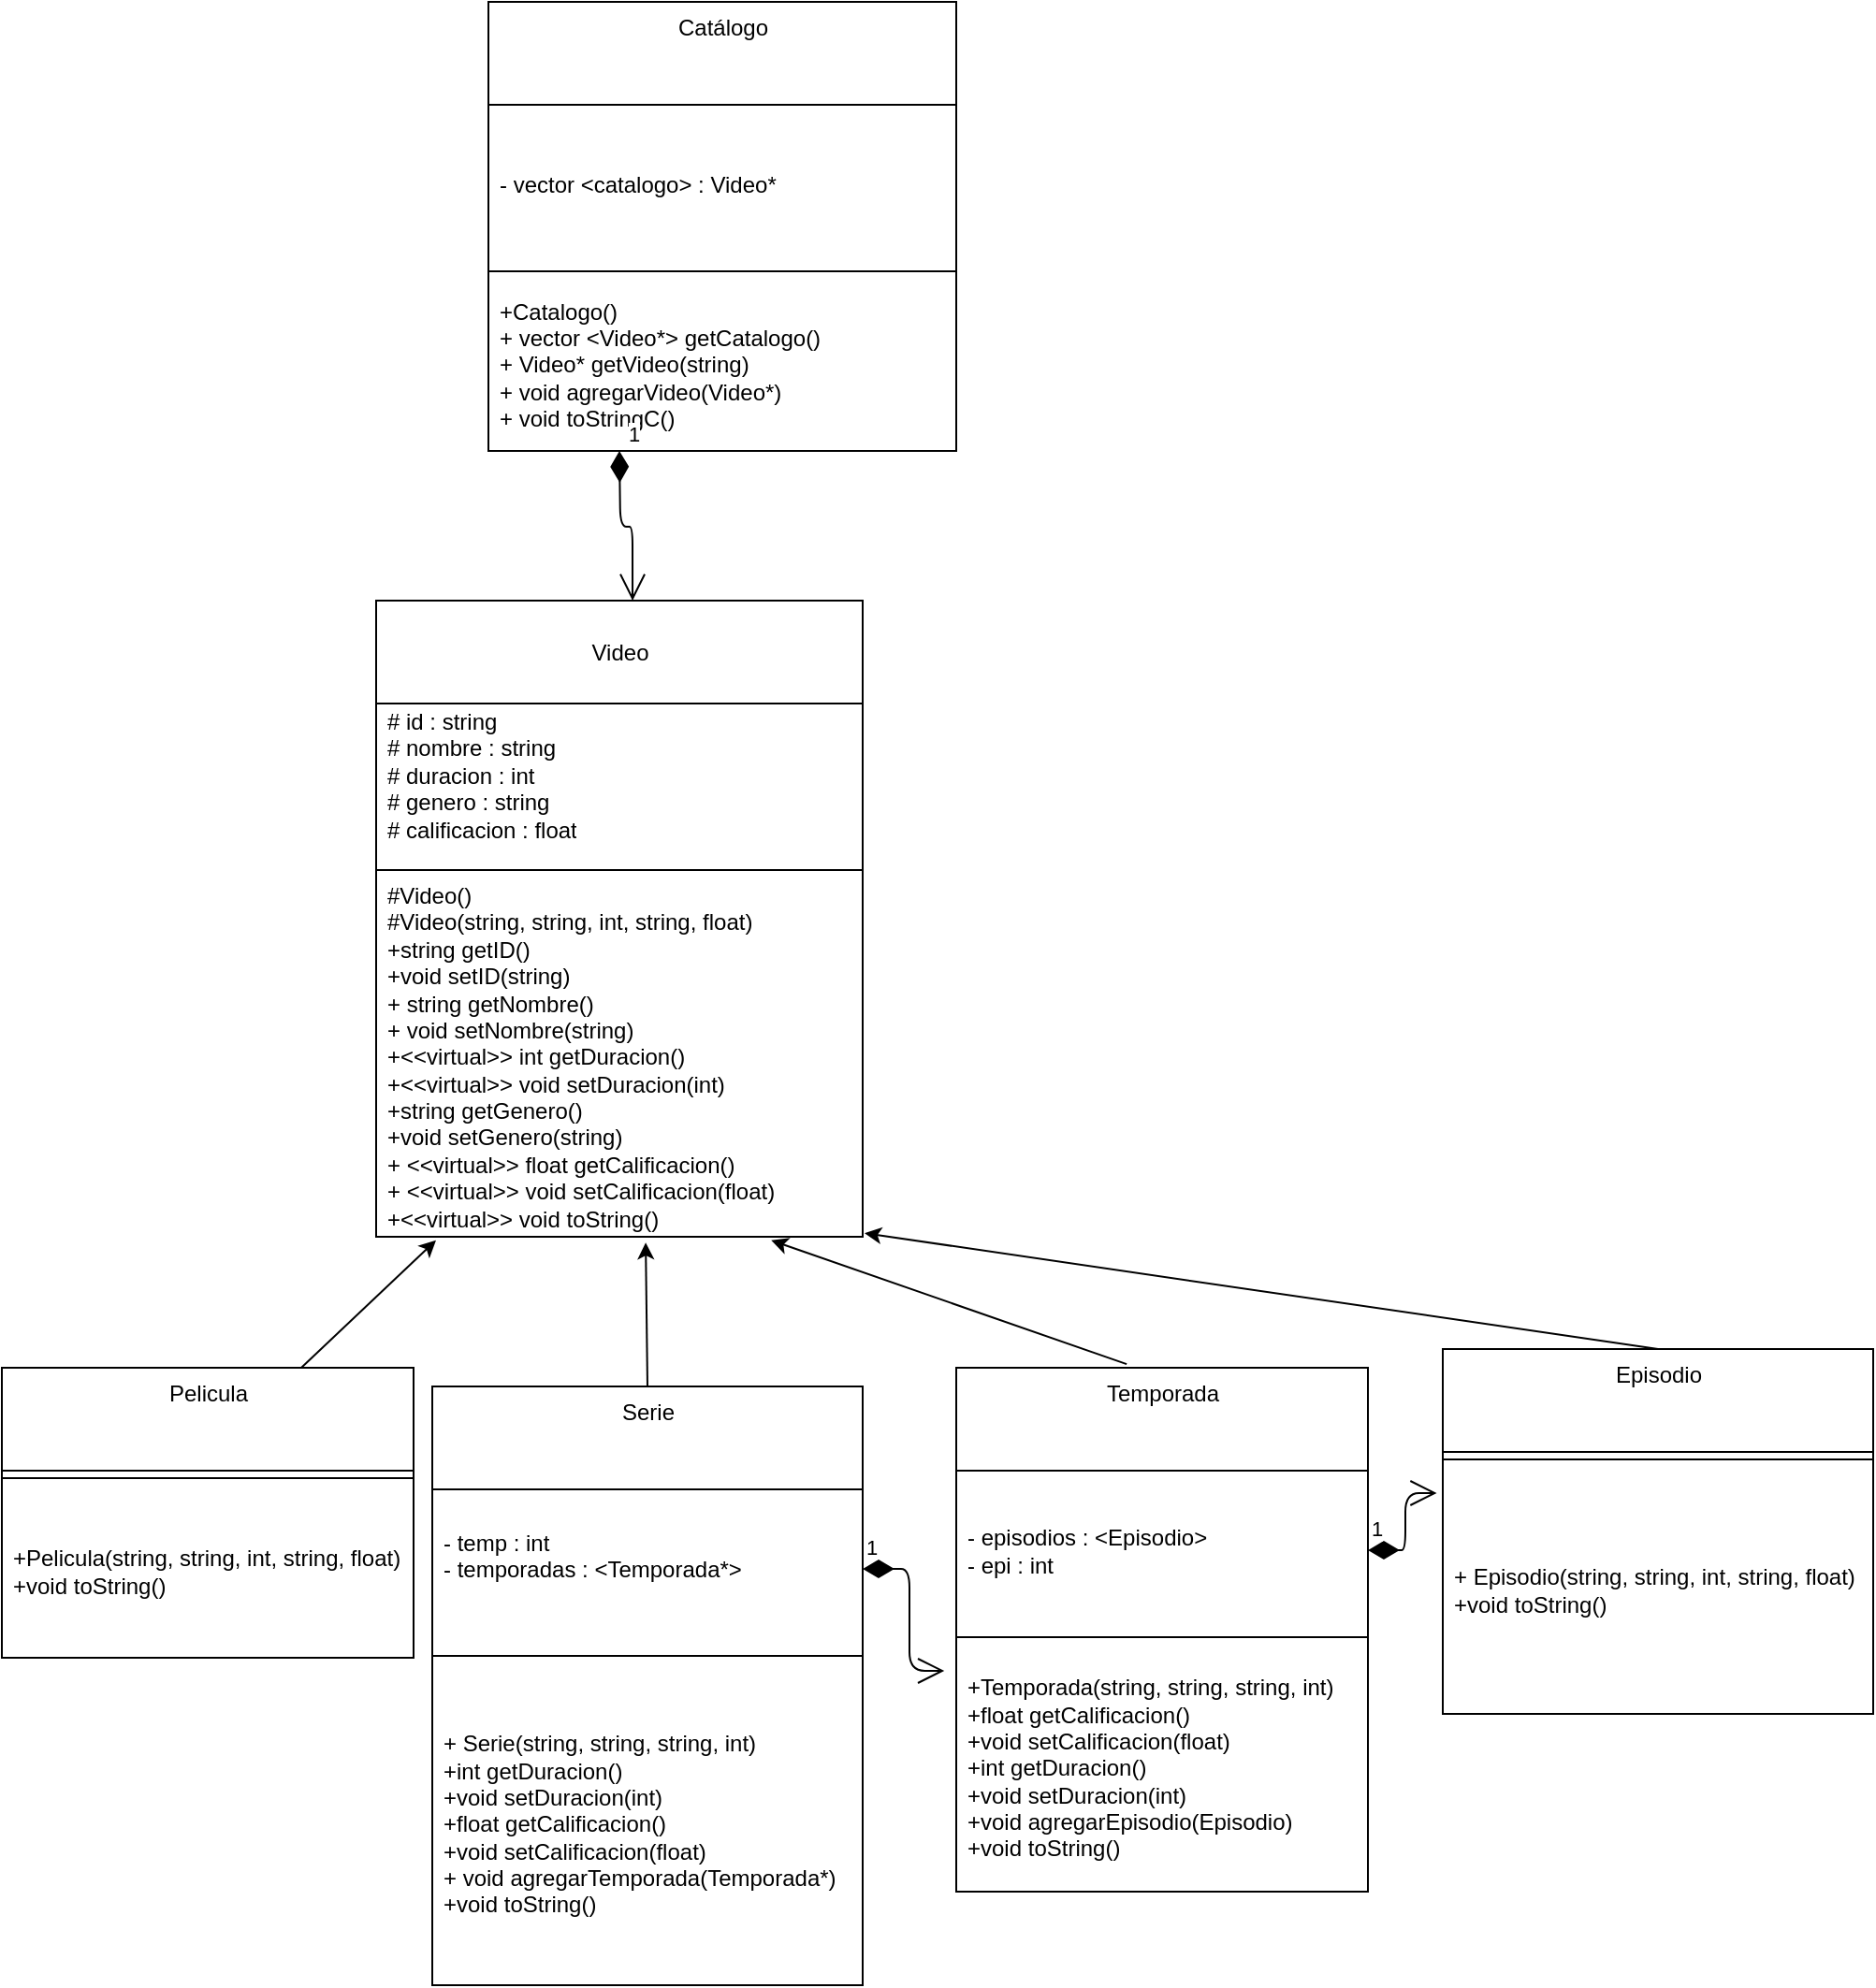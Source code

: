 <mxfile>
    <diagram id="-sedFjgzQwYQpW2mozQo" name="Página-1">
        <mxGraphModel dx="858" dy="1566" grid="1" gridSize="10" guides="1" tooltips="1" connect="1" arrows="1" fold="1" page="1" pageScale="1" pageWidth="827" pageHeight="1169" math="0" shadow="0">
            <root>
                <mxCell id="0"/>
                <mxCell id="1" parent="0"/>
                <mxCell id="10" value="&lt;br&gt;Video" style="swimlane;fontStyle=0;align=center;verticalAlign=top;childLayout=stackLayout;horizontal=1;startSize=55;horizontalStack=0;resizeParent=1;resizeParentMax=0;resizeLast=0;collapsible=0;marginBottom=0;html=1;" parent="1" vertex="1">
                    <mxGeometry x="220" y="-70" width="260" height="340" as="geometry"/>
                </mxCell>
                <mxCell id="12" value="&lt;span style=&quot;&quot;&gt;# id : string&lt;/span&gt;&lt;br style=&quot;&quot;&gt;&lt;span style=&quot;&quot;&gt;# nombre : string&lt;/span&gt;&lt;br style=&quot;&quot;&gt;&lt;span style=&quot;&quot;&gt;# duracion : int&lt;/span&gt;&lt;br style=&quot;&quot;&gt;&lt;span style=&quot;&quot;&gt;# genero : string&lt;br&gt;# calificacion : float&lt;br&gt;&lt;br&gt;&lt;/span&gt;" style="text;html=1;strokeColor=none;fillColor=none;align=left;verticalAlign=middle;spacingLeft=4;spacingRight=4;overflow=hidden;rotatable=0;points=[[0,0.5],[1,0.5]];portConstraint=eastwest;" parent="10" vertex="1">
                    <mxGeometry y="55" width="260" height="85" as="geometry"/>
                </mxCell>
                <mxCell id="15" value="" style="line;strokeWidth=1;fillColor=none;align=left;verticalAlign=middle;spacingTop=-1;spacingLeft=3;spacingRight=3;rotatable=0;labelPosition=right;points=[];portConstraint=eastwest;" parent="10" vertex="1">
                    <mxGeometry y="140" width="260" height="8" as="geometry"/>
                </mxCell>
                <mxCell id="17" value="#Video()&lt;br&gt;#Video(string, string, int, string, float)&lt;br&gt;+string getID()&lt;br&gt;+void setID(string)&lt;br&gt;+ string getNombre()&lt;br&gt;+ void setNombre(string)&lt;br&gt;+&amp;lt;&amp;lt;virtual&amp;gt;&amp;gt; int getDuracion()&lt;br&gt;+&amp;lt;&amp;lt;virtual&amp;gt;&amp;gt; void setDuracion(int)&lt;br&gt;+string getGenero()&lt;br&gt;+void setGenero(string)&lt;br&gt;+ &amp;lt;&amp;lt;virtual&amp;gt;&amp;gt; float getCalificacion()&lt;br&gt;+ &amp;lt;&amp;lt;virtual&amp;gt;&amp;gt; void setCalificacion(float)&lt;br&gt;+&amp;lt;&amp;lt;virtual&amp;gt;&amp;gt; void toString()" style="text;html=1;strokeColor=none;fillColor=none;align=left;verticalAlign=middle;spacingLeft=4;spacingRight=4;overflow=hidden;rotatable=0;points=[[0,0.5],[1,0.5]];portConstraint=eastwest;" parent="10" vertex="1">
                    <mxGeometry y="148" width="260" height="192" as="geometry"/>
                </mxCell>
                <mxCell id="18" value="Pelicula" style="swimlane;fontStyle=0;align=center;verticalAlign=top;childLayout=stackLayout;horizontal=1;startSize=55;horizontalStack=0;resizeParent=1;resizeParentMax=0;resizeLast=0;collapsible=0;marginBottom=0;html=1;" parent="1" vertex="1">
                    <mxGeometry x="20" y="340" width="220" height="155" as="geometry"/>
                </mxCell>
                <mxCell id="20" value="" style="line;strokeWidth=1;fillColor=none;align=left;verticalAlign=middle;spacingTop=-1;spacingLeft=3;spacingRight=3;rotatable=0;labelPosition=right;points=[];portConstraint=eastwest;" parent="18" vertex="1">
                    <mxGeometry y="55" width="220" height="8" as="geometry"/>
                </mxCell>
                <mxCell id="22" value="+Pelicula(string, string, int, string, float)&lt;br&gt;+void toString()" style="text;html=1;strokeColor=none;fillColor=none;align=left;verticalAlign=middle;spacingLeft=4;spacingRight=4;overflow=hidden;rotatable=0;points=[[0,0.5],[1,0.5]];portConstraint=eastwest;" parent="18" vertex="1">
                    <mxGeometry y="63" width="220" height="92" as="geometry"/>
                </mxCell>
                <mxCell id="33" value="Episodio" style="swimlane;fontStyle=0;align=center;verticalAlign=top;childLayout=stackLayout;horizontal=1;startSize=55;horizontalStack=0;resizeParent=1;resizeParentMax=0;resizeLast=0;collapsible=0;marginBottom=0;html=1;" parent="1" vertex="1">
                    <mxGeometry x="790" y="330" width="230" height="195" as="geometry"/>
                </mxCell>
                <mxCell id="35" value="" style="line;strokeWidth=1;fillColor=none;align=left;verticalAlign=middle;spacingTop=-1;spacingLeft=3;spacingRight=3;rotatable=0;labelPosition=right;points=[];portConstraint=eastwest;" parent="33" vertex="1">
                    <mxGeometry y="55" width="230" height="8" as="geometry"/>
                </mxCell>
                <mxCell id="37" value="+ Episodio(string, string, int, string, float)&lt;br&gt;+void toString()" style="text;html=1;strokeColor=none;fillColor=none;align=left;verticalAlign=middle;spacingLeft=4;spacingRight=4;overflow=hidden;rotatable=0;points=[[0,0.5],[1,0.5]];portConstraint=eastwest;" parent="33" vertex="1">
                    <mxGeometry y="63" width="230" height="132" as="geometry"/>
                </mxCell>
                <mxCell id="43" value="Serie" style="swimlane;fontStyle=0;align=center;verticalAlign=top;childLayout=stackLayout;horizontal=1;startSize=55;horizontalStack=0;resizeParent=1;resizeParentMax=0;resizeLast=0;collapsible=0;marginBottom=0;html=1;" parent="1" vertex="1">
                    <mxGeometry x="250" y="350" width="230" height="320" as="geometry"/>
                </mxCell>
                <mxCell id="44" value="- temp : int&lt;br&gt;- temporadas : &amp;lt;Temporada*&amp;gt;&amp;nbsp;&lt;br&gt;&amp;nbsp;" style="text;html=1;strokeColor=none;fillColor=none;align=left;verticalAlign=middle;spacingLeft=4;spacingRight=4;overflow=hidden;rotatable=0;points=[[0,0.5],[1,0.5]];portConstraint=eastwest;" parent="43" vertex="1">
                    <mxGeometry y="55" width="230" height="85" as="geometry"/>
                </mxCell>
                <mxCell id="45" value="" style="line;strokeWidth=1;fillColor=none;align=left;verticalAlign=middle;spacingTop=-1;spacingLeft=3;spacingRight=3;rotatable=0;labelPosition=right;points=[];portConstraint=eastwest;" parent="43" vertex="1">
                    <mxGeometry y="140" width="230" height="8" as="geometry"/>
                </mxCell>
                <mxCell id="47" value="+ Serie(string, string, string, int)&lt;br&gt;+int getDuracion()&lt;br&gt;+void setDuracion(int)&lt;br&gt;+float getCalificacion()&lt;br&gt;+void setCalificacion(float)&lt;br&gt;+ void agregarTemporada(Temporada*)&lt;br&gt;+void toString()" style="text;html=1;strokeColor=none;fillColor=none;align=left;verticalAlign=middle;spacingLeft=4;spacingRight=4;overflow=hidden;rotatable=0;points=[[0,0.5],[1,0.5]];portConstraint=eastwest;" parent="43" vertex="1">
                    <mxGeometry y="148" width="230" height="172" as="geometry"/>
                </mxCell>
                <mxCell id="48" value="Temporada" style="swimlane;fontStyle=0;align=center;verticalAlign=top;childLayout=stackLayout;horizontal=1;startSize=55;horizontalStack=0;resizeParent=1;resizeParentMax=0;resizeLast=0;collapsible=0;marginBottom=0;html=1;" parent="1" vertex="1">
                    <mxGeometry x="530" y="340" width="220" height="280" as="geometry"/>
                </mxCell>
                <mxCell id="49" value="&lt;span style=&quot;&quot;&gt;- episodios : &lt;/span&gt;&amp;lt;Episodio&amp;gt;&lt;br&gt;- epi : int&amp;nbsp;&lt;span style=&quot;&quot;&gt;&amp;nbsp;&lt;/span&gt;" style="text;html=1;strokeColor=none;fillColor=none;align=left;verticalAlign=middle;spacingLeft=4;spacingRight=4;overflow=hidden;rotatable=0;points=[[0,0.5],[1,0.5]];portConstraint=eastwest;" parent="48" vertex="1">
                    <mxGeometry y="55" width="220" height="85" as="geometry"/>
                </mxCell>
                <mxCell id="50" value="" style="line;strokeWidth=1;fillColor=none;align=left;verticalAlign=middle;spacingTop=-1;spacingLeft=3;spacingRight=3;rotatable=0;labelPosition=right;points=[];portConstraint=eastwest;" parent="48" vertex="1">
                    <mxGeometry y="140" width="220" height="8" as="geometry"/>
                </mxCell>
                <mxCell id="52" value="+Temporada(string, string, string, int)&lt;br&gt;+float getCalificacion()&lt;br&gt;+void setCalificacion(float)&lt;br&gt;+int getDuracion()&lt;br&gt;+void setDuracion(int)&lt;br&gt;+void agregarEpisodio(Episodio)&lt;br&gt;+void toString()" style="text;html=1;strokeColor=none;fillColor=none;align=left;verticalAlign=middle;spacingLeft=4;spacingRight=4;overflow=hidden;rotatable=0;points=[[0,0.5],[1,0.5]];portConstraint=eastwest;" parent="48" vertex="1">
                    <mxGeometry y="148" width="220" height="132" as="geometry"/>
                </mxCell>
                <mxCell id="57" value="Catálogo" style="swimlane;fontStyle=0;align=center;verticalAlign=top;childLayout=stackLayout;horizontal=1;startSize=55;horizontalStack=0;resizeParent=1;resizeParentMax=0;resizeLast=0;collapsible=0;marginBottom=0;html=1;" parent="1" vertex="1">
                    <mxGeometry x="280" y="-390" width="250" height="240" as="geometry"/>
                </mxCell>
                <mxCell id="58" value="&lt;span style=&quot;&quot;&gt;- vector &amp;lt;catalogo&amp;gt; : Video*&amp;nbsp;&lt;/span&gt;" style="text;html=1;strokeColor=none;fillColor=none;align=left;verticalAlign=middle;spacingLeft=4;spacingRight=4;overflow=hidden;rotatable=0;points=[[0,0.5],[1,0.5]];portConstraint=eastwest;" parent="57" vertex="1">
                    <mxGeometry y="55" width="250" height="85" as="geometry"/>
                </mxCell>
                <mxCell id="59" value="" style="line;strokeWidth=1;fillColor=none;align=left;verticalAlign=middle;spacingTop=-1;spacingLeft=3;spacingRight=3;rotatable=0;labelPosition=right;points=[];portConstraint=eastwest;" parent="57" vertex="1">
                    <mxGeometry y="140" width="250" height="8" as="geometry"/>
                </mxCell>
                <mxCell id="61" value="+Catalogo()&lt;br&gt;+ vector &amp;lt;Video*&amp;gt; getCatalogo()&lt;br&gt;+ Video* getVideo(string)&lt;br&gt;+ void agregarVideo(Video*)&lt;br&gt;+ void toStringC()" style="text;html=1;strokeColor=none;fillColor=none;align=left;verticalAlign=middle;spacingLeft=4;spacingRight=4;overflow=hidden;rotatable=0;points=[[0,0.5],[1,0.5]];portConstraint=eastwest;" parent="57" vertex="1">
                    <mxGeometry y="148" width="250" height="92" as="geometry"/>
                </mxCell>
                <mxCell id="64" value="1" style="endArrow=open;html=1;endSize=12;startArrow=diamondThin;startSize=14;startFill=1;edgeStyle=orthogonalEdgeStyle;align=left;verticalAlign=bottom;entryX=0.527;entryY=0;entryDx=0;entryDy=0;entryPerimeter=0;" parent="1" target="10" edge="1">
                    <mxGeometry x="-1" y="3" relative="1" as="geometry">
                        <mxPoint x="350" y="-150" as="sourcePoint"/>
                        <mxPoint x="510" y="-150" as="targetPoint"/>
                    </mxGeometry>
                </mxCell>
                <mxCell id="67" value="" style="endArrow=classic;html=1;entryX=0.123;entryY=1.01;entryDx=0;entryDy=0;entryPerimeter=0;" parent="1" target="17" edge="1">
                    <mxGeometry width="50" height="50" relative="1" as="geometry">
                        <mxPoint x="180" y="340" as="sourcePoint"/>
                        <mxPoint x="230" y="290" as="targetPoint"/>
                    </mxGeometry>
                </mxCell>
                <mxCell id="68" value="" style="endArrow=classic;html=1;entryX=0.554;entryY=1.016;entryDx=0;entryDy=0;entryPerimeter=0;exitX=0.5;exitY=0;exitDx=0;exitDy=0;" parent="1" source="43" target="17" edge="1">
                    <mxGeometry width="50" height="50" relative="1" as="geometry">
                        <mxPoint x="450" y="340" as="sourcePoint"/>
                        <mxPoint x="500" y="290" as="targetPoint"/>
                    </mxGeometry>
                </mxCell>
                <mxCell id="69" value="" style="endArrow=classic;html=1;entryX=0.812;entryY=1.01;entryDx=0;entryDy=0;entryPerimeter=0;exitX=0.414;exitY=-0.007;exitDx=0;exitDy=0;exitPerimeter=0;" parent="1" source="48" target="17" edge="1">
                    <mxGeometry width="50" height="50" relative="1" as="geometry">
                        <mxPoint x="690" y="270" as="sourcePoint"/>
                        <mxPoint x="740" y="220" as="targetPoint"/>
                    </mxGeometry>
                </mxCell>
                <mxCell id="70" value="" style="endArrow=classic;html=1;entryX=1.004;entryY=0.99;entryDx=0;entryDy=0;entryPerimeter=0;exitX=0.5;exitY=0;exitDx=0;exitDy=0;" parent="1" source="33" target="17" edge="1">
                    <mxGeometry width="50" height="50" relative="1" as="geometry">
                        <mxPoint x="910" y="280" as="sourcePoint"/>
                        <mxPoint x="960" y="230" as="targetPoint"/>
                    </mxGeometry>
                </mxCell>
                <mxCell id="65" value="1" style="endArrow=open;html=1;endSize=12;startArrow=diamondThin;startSize=14;startFill=1;edgeStyle=orthogonalEdgeStyle;align=left;verticalAlign=bottom;entryX=-0.029;entryY=0.106;entryDx=0;entryDy=0;entryPerimeter=0;exitX=1;exitY=0.5;exitDx=0;exitDy=0;" parent="1" source="44" target="52" edge="1">
                    <mxGeometry x="-1" y="3" relative="1" as="geometry">
                        <mxPoint x="450" y="440" as="sourcePoint"/>
                        <mxPoint x="610" y="440" as="targetPoint"/>
                    </mxGeometry>
                </mxCell>
                <mxCell id="66" value="1" style="endArrow=open;html=1;endSize=12;startArrow=diamondThin;startSize=14;startFill=1;edgeStyle=orthogonalEdgeStyle;align=left;verticalAlign=bottom;entryX=-0.014;entryY=0.106;entryDx=0;entryDy=0;entryPerimeter=0;exitX=1;exitY=0.5;exitDx=0;exitDy=0;" parent="1" target="37" edge="1" source="49">
                    <mxGeometry x="-1" y="3" relative="1" as="geometry">
                        <mxPoint x="660" y="500" as="sourcePoint"/>
                        <mxPoint x="820" y="500" as="targetPoint"/>
                    </mxGeometry>
                </mxCell>
            </root>
        </mxGraphModel>
    </diagram>
</mxfile>